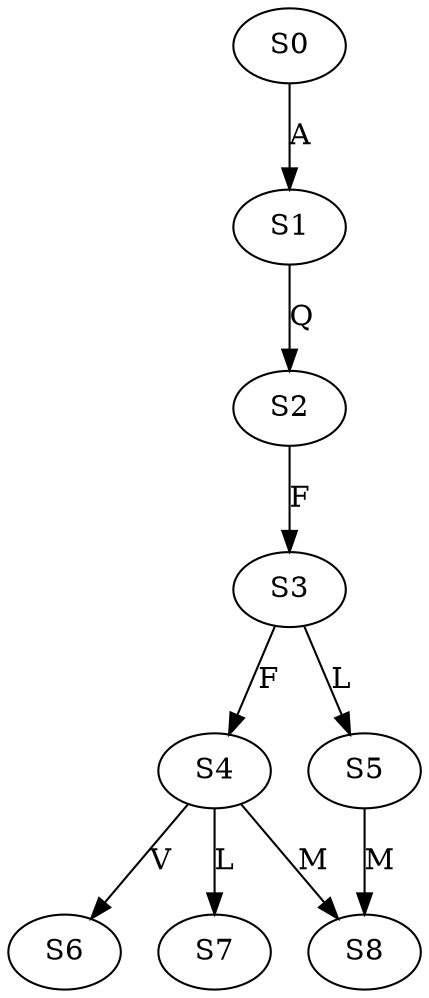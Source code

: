 strict digraph  {
	S0 -> S1 [ label = A ];
	S1 -> S2 [ label = Q ];
	S2 -> S3 [ label = F ];
	S3 -> S4 [ label = F ];
	S3 -> S5 [ label = L ];
	S4 -> S6 [ label = V ];
	S4 -> S7 [ label = L ];
	S4 -> S8 [ label = M ];
	S5 -> S8 [ label = M ];
}
